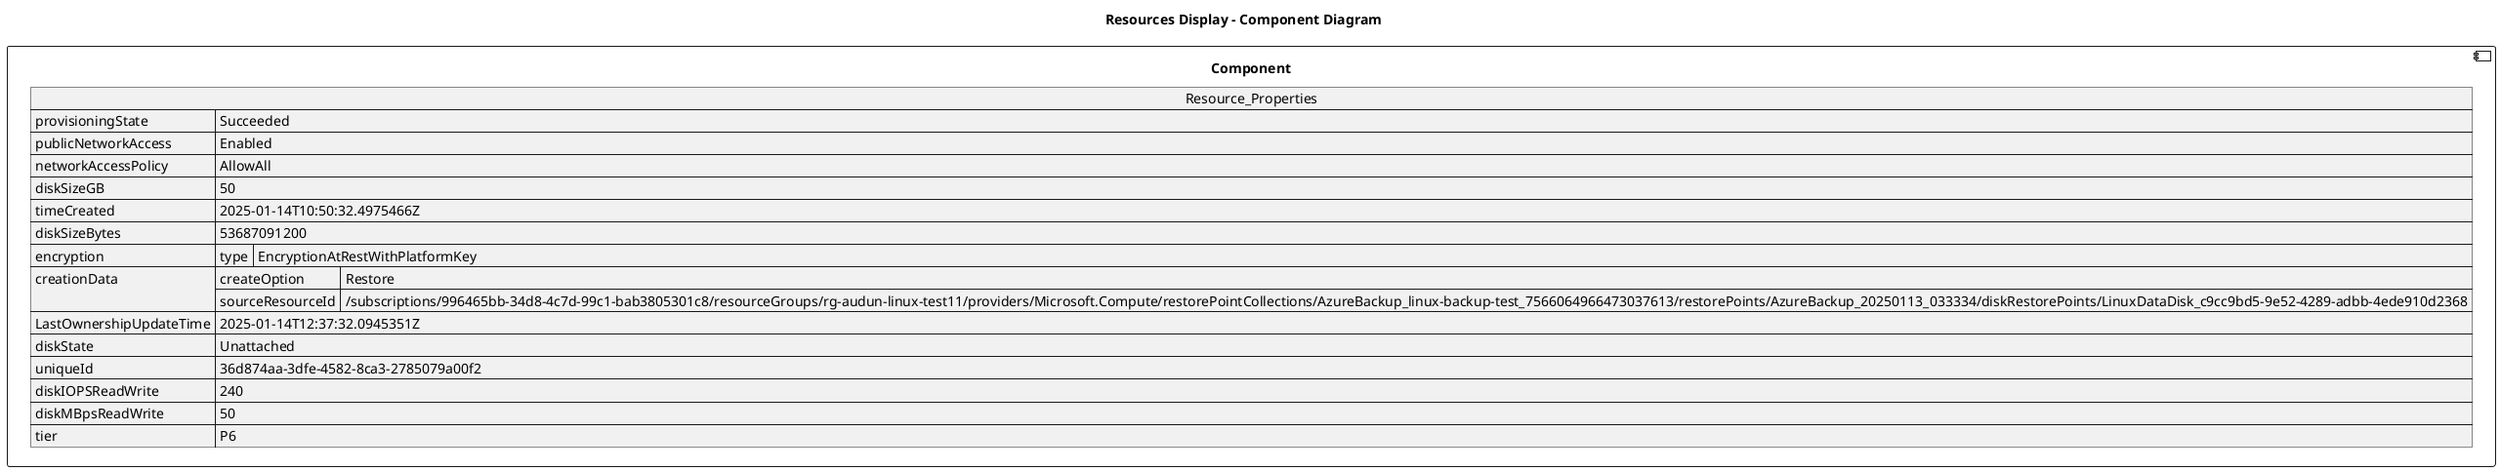@startuml

title Resources Display - Component Diagram

component Component {

json  Resource_Properties {
  "provisioningState": "Succeeded",
  "publicNetworkAccess": "Enabled",
  "networkAccessPolicy": "AllowAll",
  "diskSizeGB": 50,
  "timeCreated": "2025-01-14T10:50:32.4975466Z",
  "diskSizeBytes": 53687091200,
  "encryption": {
    "type": "EncryptionAtRestWithPlatformKey"
  },
  "creationData": {
    "createOption": "Restore",
    "sourceResourceId": "/subscriptions/996465bb-34d8-4c7d-99c1-bab3805301c8/resourceGroups/rg-audun-linux-test11/providers/Microsoft.Compute/restorePointCollections/AzureBackup_linux-backup-test_7566064966473037613/restorePoints/AzureBackup_20250113_033334/diskRestorePoints/LinuxDataDisk_c9cc9bd5-9e52-4289-adbb-4ede910d2368"
  },
  "LastOwnershipUpdateTime": "2025-01-14T12:37:32.0945351Z",
  "diskState": "Unattached",
  "uniqueId": "36d874aa-3dfe-4582-8ca3-2785079a00f2",
  "diskIOPSReadWrite": 240,
  "diskMBpsReadWrite": 50,
  "tier": "P6"
}
}
@enduml
